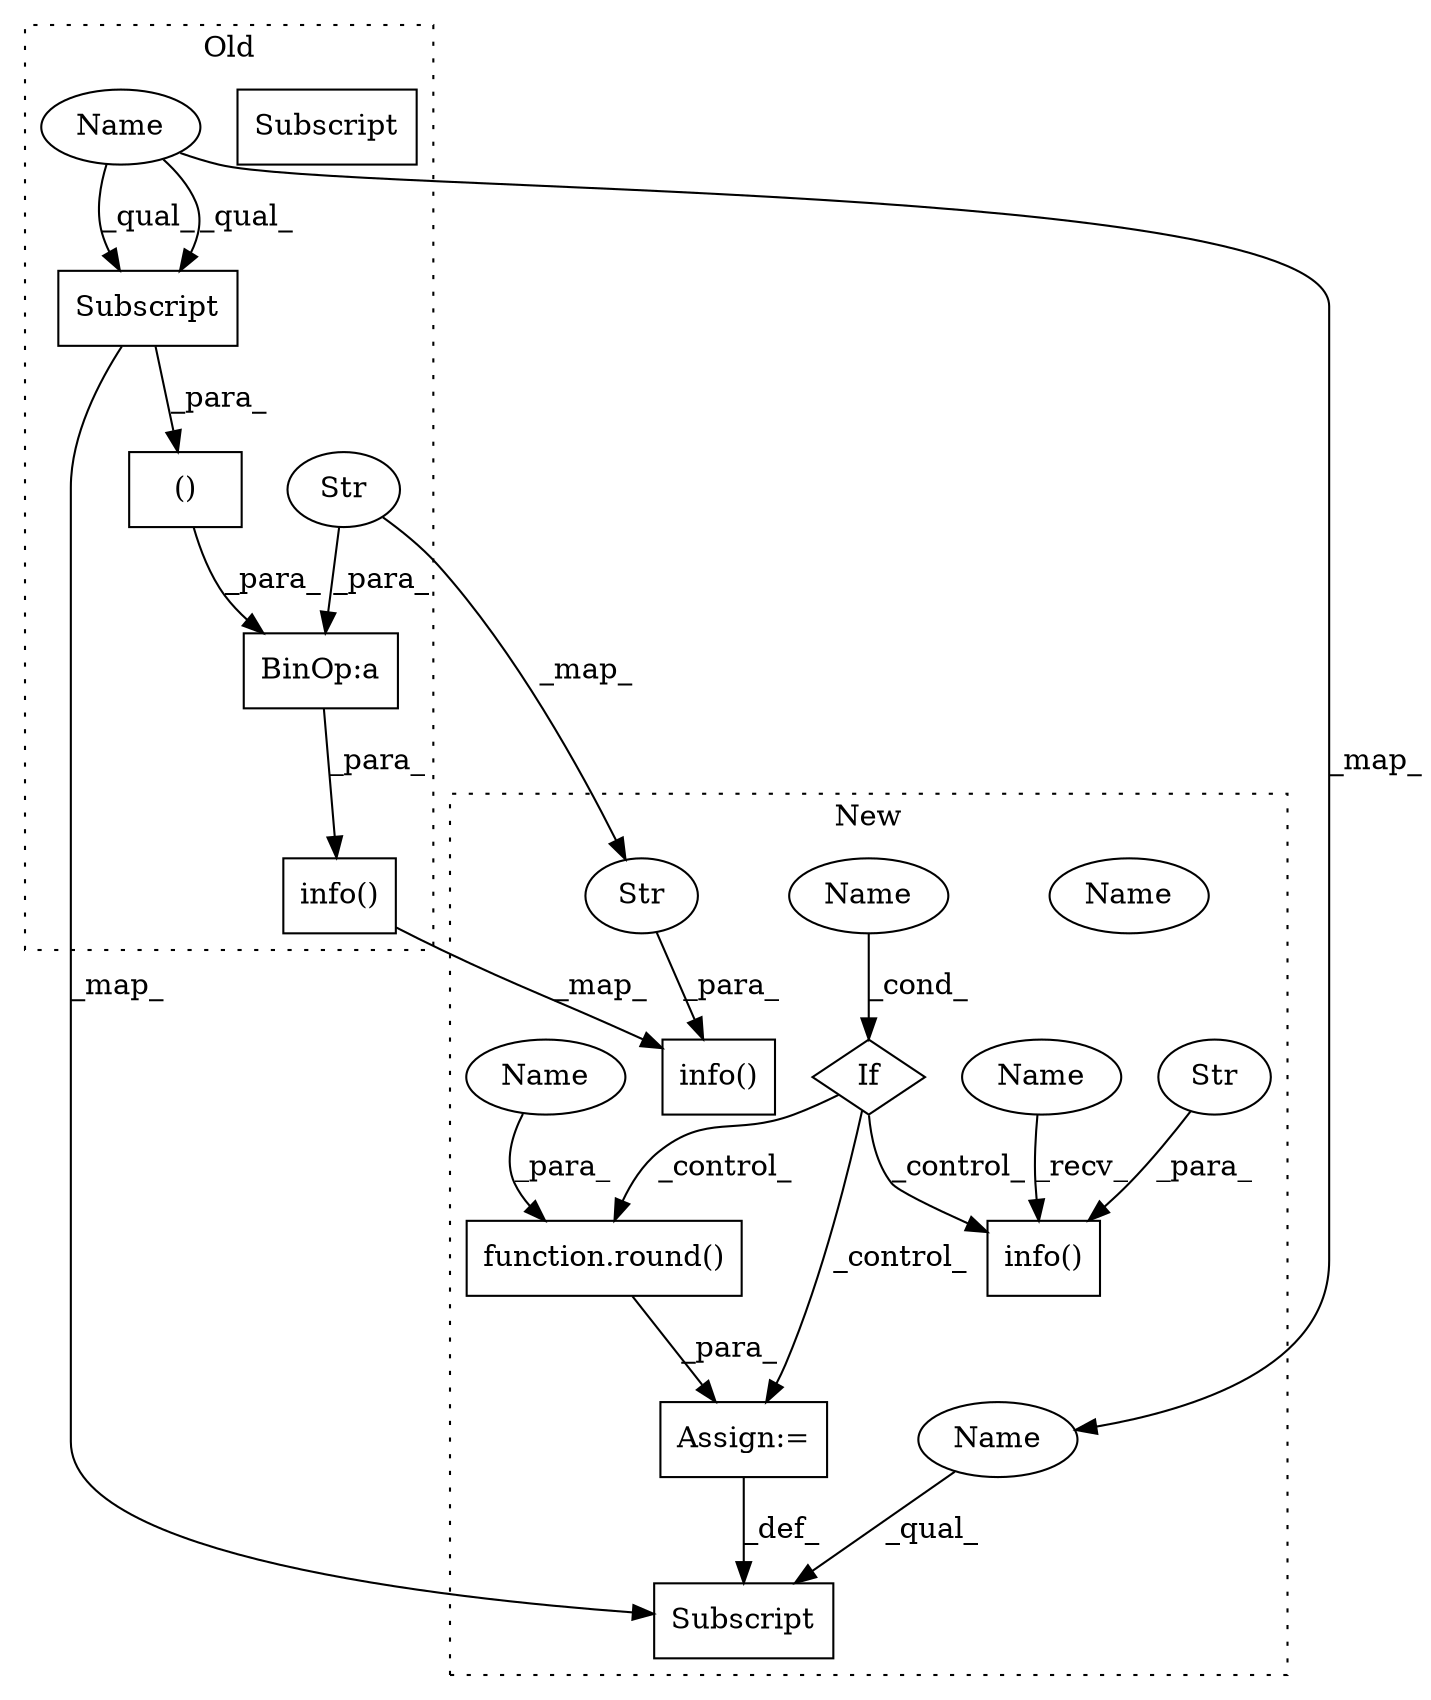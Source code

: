 digraph G {
subgraph cluster0 {
1 [label="()" a="54" s="3185" l="4" shape="box"];
4 [label="BinOp:a" a="82" s="3166" l="3" shape="box"];
8 [label="info()" a="75" s="3114,3190" l="12,1" shape="box"];
9 [label="Str" a="66" s="3126" l="40" shape="ellipse"];
13 [label="Subscript" a="63" s="3170,0" l="15,0" shape="box"];
15 [label="Subscript" a="63" s="3170,0" l="15,0" shape="box"];
16 [label="Name" a="87" s="3170" l="9" shape="ellipse"];
label = "Old";
style="dotted";
}
subgraph cluster1 {
2 [label="info()" a="75" s="3288,3355" l="12,1" shape="box"];
3 [label="If" a="96" s="3264,3274" l="3,14" shape="diamond"];
5 [label="Str" a="66" s="3300" l="55" shape="ellipse"];
6 [label="Name" a="87" s="3267" l="7" shape="ellipse"];
7 [label="info()" a="75" s="3128,3198" l="12,1" shape="box"];
10 [label="Str" a="66" s="3140" l="58" shape="ellipse"];
11 [label="function.round()" a="75" s="3392,3405" l="6,1" shape="box"];
12 [label="Subscript" a="63" s="3369,0" l="20,0" shape="box"];
14 [label="Assign:=" a="68" s="3389" l="3" shape="box"];
17 [label="Name" a="87" s="3398" l="7" shape="ellipse"];
18 [label="Name" a="87" s="3267" l="7" shape="ellipse"];
19 [label="Name" a="87" s="3369" l="9" shape="ellipse"];
20 [label="Name" a="87" s="3288" l="6" shape="ellipse"];
label = "New";
style="dotted";
}
1 -> 4 [label="_para_"];
3 -> 2 [label="_control_"];
3 -> 11 [label="_control_"];
3 -> 14 [label="_control_"];
4 -> 8 [label="_para_"];
5 -> 2 [label="_para_"];
8 -> 7 [label="_map_"];
9 -> 10 [label="_map_"];
9 -> 4 [label="_para_"];
10 -> 7 [label="_para_"];
11 -> 14 [label="_para_"];
14 -> 12 [label="_def_"];
15 -> 1 [label="_para_"];
15 -> 12 [label="_map_"];
16 -> 15 [label="_qual_"];
16 -> 19 [label="_map_"];
16 -> 15 [label="_qual_"];
17 -> 11 [label="_para_"];
18 -> 3 [label="_cond_"];
19 -> 12 [label="_qual_"];
20 -> 2 [label="_recv_"];
}